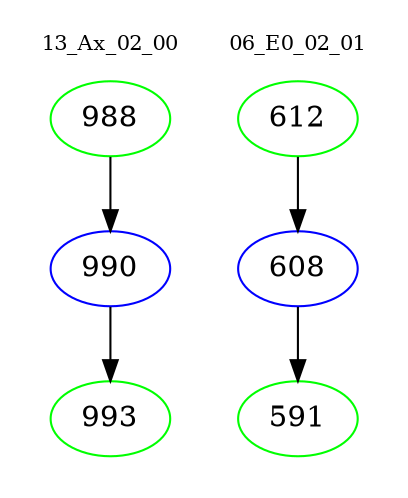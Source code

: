 digraph{
subgraph cluster_0 {
color = white
label = "13_Ax_02_00";
fontsize=10;
T0_988 [label="988", color="green"]
T0_988 -> T0_990 [color="black"]
T0_990 [label="990", color="blue"]
T0_990 -> T0_993 [color="black"]
T0_993 [label="993", color="green"]
}
subgraph cluster_1 {
color = white
label = "06_E0_02_01";
fontsize=10;
T1_612 [label="612", color="green"]
T1_612 -> T1_608 [color="black"]
T1_608 [label="608", color="blue"]
T1_608 -> T1_591 [color="black"]
T1_591 [label="591", color="green"]
}
}
